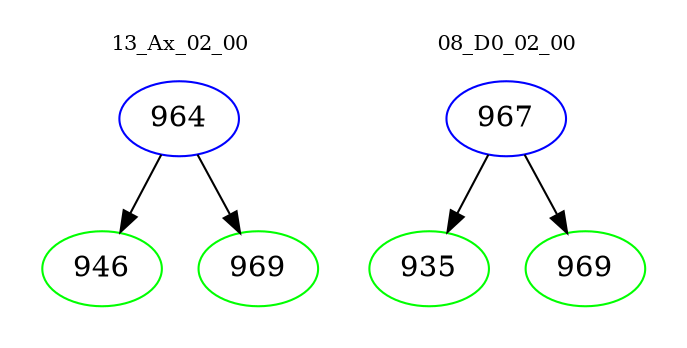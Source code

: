 digraph{
subgraph cluster_0 {
color = white
label = "13_Ax_02_00";
fontsize=10;
T0_964 [label="964", color="blue"]
T0_964 -> T0_946 [color="black"]
T0_946 [label="946", color="green"]
T0_964 -> T0_969 [color="black"]
T0_969 [label="969", color="green"]
}
subgraph cluster_1 {
color = white
label = "08_D0_02_00";
fontsize=10;
T1_967 [label="967", color="blue"]
T1_967 -> T1_935 [color="black"]
T1_935 [label="935", color="green"]
T1_967 -> T1_969 [color="black"]
T1_969 [label="969", color="green"]
}
}
